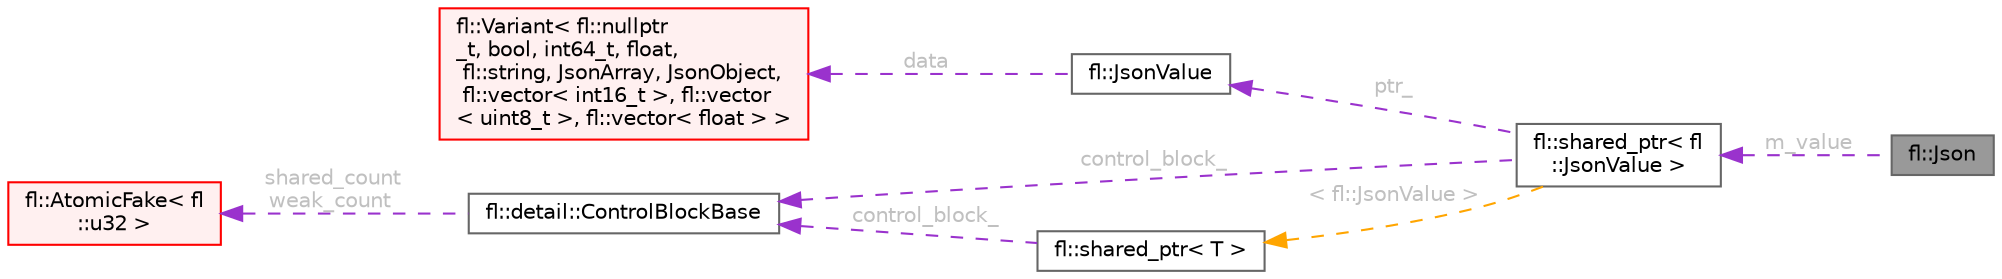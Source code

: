 digraph "fl::Json"
{
 // INTERACTIVE_SVG=YES
 // LATEX_PDF_SIZE
  bgcolor="transparent";
  edge [fontname=Helvetica,fontsize=10,labelfontname=Helvetica,labelfontsize=10];
  node [fontname=Helvetica,fontsize=10,shape=box,height=0.2,width=0.4];
  rankdir="LR";
  Node1 [id="Node000001",label="fl::Json",height=0.2,width=0.4,color="gray40", fillcolor="grey60", style="filled", fontcolor="black",tooltip=" "];
  Node2 -> Node1 [id="edge1_Node000001_Node000002",dir="back",color="darkorchid3",style="dashed",tooltip=" ",label=" m_value",fontcolor="grey" ];
  Node2 [id="Node000002",label="fl::shared_ptr\< fl\l::JsonValue \>",height=0.2,width=0.4,color="gray40", fillcolor="white", style="filled",URL="$d1/d74/classfl_1_1shared__ptr.html",tooltip=" "];
  Node3 -> Node2 [id="edge2_Node000002_Node000003",dir="back",color="darkorchid3",style="dashed",tooltip=" ",label=" ptr_",fontcolor="grey" ];
  Node3 [id="Node000003",label="fl::JsonValue",height=0.2,width=0.4,color="gray40", fillcolor="white", style="filled",URL="$da/dd6/structfl_1_1_json_value.html",tooltip=" "];
  Node4 -> Node3 [id="edge3_Node000003_Node000004",dir="back",color="darkorchid3",style="dashed",tooltip=" ",label=" data",fontcolor="grey" ];
  Node4 [id="Node000004",label="fl::Variant\< fl::nullptr\l_t, bool, int64_t, float,\l fl::string, JsonArray, JsonObject,\l fl::vector\< int16_t \>, fl::vector\l\< uint8_t \>, fl::vector\< float \> \>",height=0.2,width=0.4,color="red", fillcolor="#FFF0F0", style="filled",URL="$de/d60/classfl_1_1_variant.html",tooltip=" "];
  Node6 -> Node2 [id="edge4_Node000002_Node000006",dir="back",color="darkorchid3",style="dashed",tooltip=" ",label=" control_block_",fontcolor="grey" ];
  Node6 [id="Node000006",label="fl::detail::ControlBlockBase",height=0.2,width=0.4,color="gray40", fillcolor="white", style="filled",URL="$d4/dc0/structfl_1_1detail_1_1_control_block_base.html",tooltip=" "];
  Node7 -> Node6 [id="edge5_Node000006_Node000007",dir="back",color="darkorchid3",style="dashed",tooltip=" ",label=" shared_count\nweak_count",fontcolor="grey" ];
  Node7 [id="Node000007",label="fl::AtomicFake\< fl\l::u32 \>",height=0.2,width=0.4,color="red", fillcolor="#FFF0F0", style="filled",URL="$da/d98/classfl_1_1_atomic_fake.html",tooltip=" "];
  Node9 -> Node2 [id="edge6_Node000002_Node000009",dir="back",color="orange",style="dashed",tooltip=" ",label=" \< fl::JsonValue \>",fontcolor="grey" ];
  Node9 [id="Node000009",label="fl::shared_ptr\< T \>",height=0.2,width=0.4,color="gray40", fillcolor="white", style="filled",URL="$d1/d74/classfl_1_1shared__ptr.html",tooltip=" "];
  Node6 -> Node9 [id="edge7_Node000009_Node000006",dir="back",color="darkorchid3",style="dashed",tooltip=" ",label=" control_block_",fontcolor="grey" ];
}
